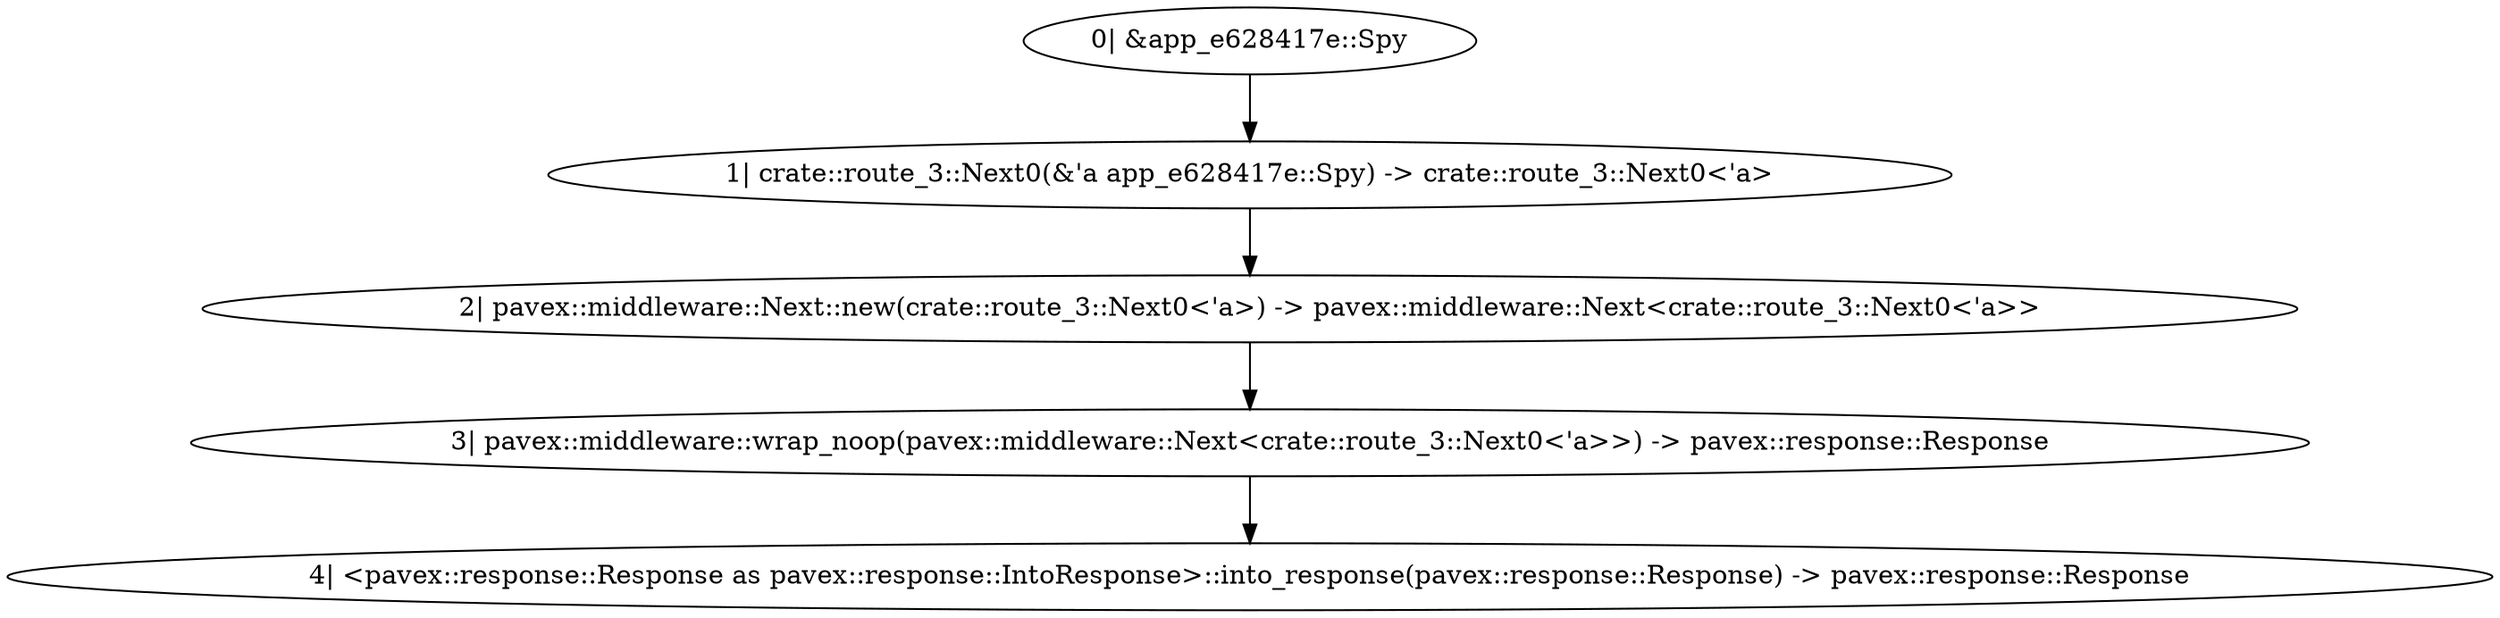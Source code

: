 digraph "GET /after_handler - 0" {
    0 [ label = "3| pavex::middleware::wrap_noop(pavex::middleware::Next<crate::route_3::Next0<'a>>) -> pavex::response::Response"]
    1 [ label = "2| pavex::middleware::Next::new(crate::route_3::Next0<'a>) -> pavex::middleware::Next<crate::route_3::Next0<'a>>"]
    2 [ label = "1| crate::route_3::Next0(&'a app_e628417e::Spy) -> crate::route_3::Next0<'a>"]
    4 [ label = "4| <pavex::response::Response as pavex::response::IntoResponse>::into_response(pavex::response::Response) -> pavex::response::Response"]
    5 [ label = "0| &app_e628417e::Spy"]
    1 -> 0 [ ]
    2 -> 1 [ ]
    0 -> 4 [ ]
    5 -> 2 [ ]
}

digraph "GET /after_handler - 1" {
    0 [ label = "3| app_e628417e::first(&app_e628417e::Spy, pavex::middleware::Next<crate::route_3::Next1<'a>>) -> pavex::response::Response"]
    2 [ label = "2| pavex::middleware::Next::new(crate::route_3::Next1<'a>) -> pavex::middleware::Next<crate::route_3::Next1<'a>>"]
    3 [ label = "1| crate::route_3::Next1(&'a app_e628417e::Spy) -> crate::route_3::Next1<'a>"]
    4 [ label = "4| <pavex::response::Response as pavex::response::IntoResponse>::into_response(pavex::response::Response) -> pavex::response::Response"]
    5 [ label = "0| &app_e628417e::Spy"]
    2 -> 0 [ ]
    3 -> 2 [ ]
    0 -> 4 [ ]
    5 -> 0 [ ]
    5 -> 3 [ ]
}

digraph "GET /after_handler - 2" {
    0 [ label = "1| app_e628417e::first_pre(&app_e628417e::Spy) -> pavex::middleware::Processing<pavex::response::Response>"]
    2 [ label = "0| &app_e628417e::Spy"]
    2 -> 0 [ ]
}

digraph "GET /after_handler - 3" {
    0 [ label = "1| app_e628417e::handler(&app_e628417e::Spy) -> pavex::response::Response"]
    2 [ label = "2| <pavex::response::Response as pavex::response::IntoResponse>::into_response(pavex::response::Response) -> pavex::response::Response"]
    3 [ label = "0| &app_e628417e::Spy"]
    0 -> 2 [ ]
    3 -> 0 [ ]
}

digraph "GET /after_handler - 4" {
    0 [ label = "2| app_e628417e::first_post(&app_e628417e::Spy, pavex::response::Response) -> pavex::response::Response"]
    2 [ label = "0| pavex::response::Response"]
    3 [ label = "3| <pavex::response::Response as pavex::response::IntoResponse>::into_response(pavex::response::Response) -> pavex::response::Response"]
    4 [ label = "1| &app_e628417e::Spy"]
    2 -> 0 [ ]
    0 -> 3 [ ]
    4 -> 0 [ ]
}

digraph "* /after_handler - 0" {
    0 [ label = "3| pavex::middleware::wrap_noop(pavex::middleware::Next<crate::route_0::Next0<'a>>) -> pavex::response::Response"]
    1 [ label = "2| pavex::middleware::Next::new(crate::route_0::Next0<'a>) -> pavex::middleware::Next<crate::route_0::Next0<'a>>"]
    2 [ label = "1| crate::route_0::Next0(&'a pavex::router::AllowedMethods) -> crate::route_0::Next0<'a>"]
    4 [ label = "4| <pavex::response::Response as pavex::response::IntoResponse>::into_response(pavex::response::Response) -> pavex::response::Response"]
    5 [ label = "0| &pavex::router::AllowedMethods"]
    1 -> 0 [ ]
    2 -> 1 [ ]
    0 -> 4 [ ]
    5 -> 2 [ ]
}

digraph "* /after_handler - 1" {
    0 [ label = "1| pavex::router::default_fallback(&pavex::router::AllowedMethods) -> pavex::response::Response"]
    2 [ label = "2| <pavex::response::Response as pavex::response::IntoResponse>::into_response(pavex::response::Response) -> pavex::response::Response"]
    3 [ label = "0| &pavex::router::AllowedMethods"]
    0 -> 2 [ ]
    3 -> 0 [ ]
}

digraph "GET /early_return - 0" {
    0 [ label = "3| pavex::middleware::wrap_noop(pavex::middleware::Next<crate::route_2::Next0<'a>>) -> pavex::response::Response"]
    1 [ label = "2| pavex::middleware::Next::new(crate::route_2::Next0<'a>) -> pavex::middleware::Next<crate::route_2::Next0<'a>>"]
    2 [ label = "1| crate::route_2::Next0(&'a app_e628417e::Spy) -> crate::route_2::Next0<'a>"]
    4 [ label = "4| <pavex::response::Response as pavex::response::IntoResponse>::into_response(pavex::response::Response) -> pavex::response::Response"]
    5 [ label = "0| &app_e628417e::Spy"]
    1 -> 0 [ ]
    2 -> 1 [ ]
    0 -> 4 [ ]
    5 -> 2 [ ]
}

digraph "GET /early_return - 1" {
    0 [ label = "3| app_e628417e::first(&app_e628417e::Spy, pavex::middleware::Next<crate::route_2::Next1<'a>>) -> pavex::response::Response"]
    2 [ label = "2| pavex::middleware::Next::new(crate::route_2::Next1<'a>) -> pavex::middleware::Next<crate::route_2::Next1<'a>>"]
    3 [ label = "1| crate::route_2::Next1(&'a app_e628417e::Spy) -> crate::route_2::Next1<'a>"]
    4 [ label = "4| <pavex::response::Response as pavex::response::IntoResponse>::into_response(pavex::response::Response) -> pavex::response::Response"]
    5 [ label = "0| &app_e628417e::Spy"]
    2 -> 0 [ ]
    3 -> 2 [ ]
    0 -> 4 [ ]
    5 -> 0 [ ]
    5 -> 3 [ ]
}

digraph "GET /early_return - 2" {
    0 [ label = "1| app_e628417e::early_return_pre(&app_e628417e::Spy) -> pavex::middleware::Processing<pavex::response::Response>"]
    2 [ label = "0| &app_e628417e::Spy"]
    2 -> 0 [ ]
}

digraph "GET /early_return - 3" {
    0 [ label = "3| app_e628417e::second(&app_e628417e::Spy, pavex::middleware::Next<crate::route_2::Next2<'a>>) -> pavex::response::Response"]
    2 [ label = "2| pavex::middleware::Next::new(crate::route_2::Next2<'a>) -> pavex::middleware::Next<crate::route_2::Next2<'a>>"]
    3 [ label = "1| crate::route_2::Next2(&'a app_e628417e::Spy) -> crate::route_2::Next2<'a>"]
    4 [ label = "4| <pavex::response::Response as pavex::response::IntoResponse>::into_response(pavex::response::Response) -> pavex::response::Response"]
    5 [ label = "0| &app_e628417e::Spy"]
    2 -> 0 [ ]
    3 -> 2 [ ]
    0 -> 4 [ ]
    5 -> 0 [ ]
    5 -> 3 [ ]
}

digraph "GET /early_return - 4" {
    0 [ label = "1| app_e628417e::second_pre(&app_e628417e::Spy) -> pavex::middleware::Processing<pavex::response::Response>"]
    2 [ label = "0| &app_e628417e::Spy"]
    2 -> 0 [ ]
}

digraph "GET /early_return - 5" {
    0 [ label = "1| app_e628417e::handler(&app_e628417e::Spy) -> pavex::response::Response"]
    2 [ label = "2| <pavex::response::Response as pavex::response::IntoResponse>::into_response(pavex::response::Response) -> pavex::response::Response"]
    3 [ label = "0| &app_e628417e::Spy"]
    0 -> 2 [ ]
    3 -> 0 [ ]
}

digraph "GET /early_return - 6" {
    0 [ label = "2| app_e628417e::second_post(&app_e628417e::Spy, pavex::response::Response) -> pavex::response::Response"]
    2 [ label = "0| pavex::response::Response"]
    3 [ label = "3| <pavex::response::Response as pavex::response::IntoResponse>::into_response(pavex::response::Response) -> pavex::response::Response"]
    4 [ label = "1| &app_e628417e::Spy"]
    2 -> 0 [ ]
    0 -> 3 [ ]
    4 -> 0 [ ]
}

digraph "GET /early_return - 7" {
    0 [ label = "2| app_e628417e::first_post(&app_e628417e::Spy, pavex::response::Response) -> pavex::response::Response"]
    2 [ label = "0| pavex::response::Response"]
    3 [ label = "3| <pavex::response::Response as pavex::response::IntoResponse>::into_response(pavex::response::Response) -> pavex::response::Response"]
    4 [ label = "1| &app_e628417e::Spy"]
    2 -> 0 [ ]
    0 -> 3 [ ]
    4 -> 0 [ ]
}

digraph "* /early_return - 0" {
    0 [ label = "3| pavex::middleware::wrap_noop(pavex::middleware::Next<crate::route_0::Next0<'a>>) -> pavex::response::Response"]
    1 [ label = "2| pavex::middleware::Next::new(crate::route_0::Next0<'a>) -> pavex::middleware::Next<crate::route_0::Next0<'a>>"]
    2 [ label = "1| crate::route_0::Next0(&'a pavex::router::AllowedMethods) -> crate::route_0::Next0<'a>"]
    4 [ label = "4| <pavex::response::Response as pavex::response::IntoResponse>::into_response(pavex::response::Response) -> pavex::response::Response"]
    5 [ label = "0| &pavex::router::AllowedMethods"]
    1 -> 0 [ ]
    2 -> 1 [ ]
    0 -> 4 [ ]
    5 -> 2 [ ]
}

digraph "* /early_return - 1" {
    0 [ label = "1| pavex::router::default_fallback(&pavex::router::AllowedMethods) -> pavex::response::Response"]
    2 [ label = "2| <pavex::response::Response as pavex::response::IntoResponse>::into_response(pavex::response::Response) -> pavex::response::Response"]
    3 [ label = "0| &pavex::router::AllowedMethods"]
    0 -> 2 [ ]
    3 -> 0 [ ]
}

digraph "GET /nested - 0" {
    0 [ label = "3| pavex::middleware::wrap_noop(pavex::middleware::Next<crate::route_1::Next0<'a>>) -> pavex::response::Response"]
    1 [ label = "2| pavex::middleware::Next::new(crate::route_1::Next0<'a>) -> pavex::middleware::Next<crate::route_1::Next0<'a>>"]
    2 [ label = "1| crate::route_1::Next0(&'a app_e628417e::Spy) -> crate::route_1::Next0<'a>"]
    4 [ label = "4| <pavex::response::Response as pavex::response::IntoResponse>::into_response(pavex::response::Response) -> pavex::response::Response"]
    5 [ label = "0| &app_e628417e::Spy"]
    1 -> 0 [ ]
    2 -> 1 [ ]
    0 -> 4 [ ]
    5 -> 2 [ ]
}

digraph "GET /nested - 1" {
    0 [ label = "3| app_e628417e::first(&app_e628417e::Spy, pavex::middleware::Next<crate::route_1::Next1<'a>>) -> pavex::response::Response"]
    2 [ label = "2| pavex::middleware::Next::new(crate::route_1::Next1<'a>) -> pavex::middleware::Next<crate::route_1::Next1<'a>>"]
    3 [ label = "1| crate::route_1::Next1(&'a app_e628417e::Spy) -> crate::route_1::Next1<'a>"]
    4 [ label = "4| <pavex::response::Response as pavex::response::IntoResponse>::into_response(pavex::response::Response) -> pavex::response::Response"]
    5 [ label = "0| &app_e628417e::Spy"]
    2 -> 0 [ ]
    3 -> 2 [ ]
    0 -> 4 [ ]
    5 -> 0 [ ]
    5 -> 3 [ ]
}

digraph "GET /nested - 2" {
    0 [ label = "1| app_e628417e::first_pre(&app_e628417e::Spy) -> pavex::middleware::Processing<pavex::response::Response>"]
    2 [ label = "0| &app_e628417e::Spy"]
    2 -> 0 [ ]
}

digraph "GET /nested - 3" {
    0 [ label = "3| app_e628417e::second(&app_e628417e::Spy, pavex::middleware::Next<crate::route_1::Next2<'a>>) -> pavex::response::Response"]
    2 [ label = "2| pavex::middleware::Next::new(crate::route_1::Next2<'a>) -> pavex::middleware::Next<crate::route_1::Next2<'a>>"]
    3 [ label = "1| crate::route_1::Next2(&'a app_e628417e::Spy) -> crate::route_1::Next2<'a>"]
    4 [ label = "4| <pavex::response::Response as pavex::response::IntoResponse>::into_response(pavex::response::Response) -> pavex::response::Response"]
    5 [ label = "0| &app_e628417e::Spy"]
    2 -> 0 [ ]
    3 -> 2 [ ]
    0 -> 4 [ ]
    5 -> 0 [ ]
    5 -> 3 [ ]
}

digraph "GET /nested - 4" {
    0 [ label = "1| app_e628417e::second_pre(&app_e628417e::Spy) -> pavex::middleware::Processing<pavex::response::Response>"]
    2 [ label = "0| &app_e628417e::Spy"]
    2 -> 0 [ ]
}

digraph "GET /nested - 5" {
    0 [ label = "1| app_e628417e::handler(&app_e628417e::Spy) -> pavex::response::Response"]
    2 [ label = "2| <pavex::response::Response as pavex::response::IntoResponse>::into_response(pavex::response::Response) -> pavex::response::Response"]
    3 [ label = "0| &app_e628417e::Spy"]
    0 -> 2 [ ]
    3 -> 0 [ ]
}

digraph "GET /nested - 6" {
    0 [ label = "2| app_e628417e::second_post(&app_e628417e::Spy, pavex::response::Response) -> pavex::response::Response"]
    2 [ label = "0| pavex::response::Response"]
    3 [ label = "3| <pavex::response::Response as pavex::response::IntoResponse>::into_response(pavex::response::Response) -> pavex::response::Response"]
    4 [ label = "1| &app_e628417e::Spy"]
    2 -> 0 [ ]
    0 -> 3 [ ]
    4 -> 0 [ ]
}

digraph "GET /nested - 7" {
    0 [ label = "2| app_e628417e::first_post(&app_e628417e::Spy, pavex::response::Response) -> pavex::response::Response"]
    2 [ label = "0| pavex::response::Response"]
    3 [ label = "3| <pavex::response::Response as pavex::response::IntoResponse>::into_response(pavex::response::Response) -> pavex::response::Response"]
    4 [ label = "1| &app_e628417e::Spy"]
    2 -> 0 [ ]
    0 -> 3 [ ]
    4 -> 0 [ ]
}

digraph "* /nested - 0" {
    0 [ label = "3| pavex::middleware::wrap_noop(pavex::middleware::Next<crate::route_0::Next0<'a>>) -> pavex::response::Response"]
    1 [ label = "2| pavex::middleware::Next::new(crate::route_0::Next0<'a>) -> pavex::middleware::Next<crate::route_0::Next0<'a>>"]
    2 [ label = "1| crate::route_0::Next0(&'a pavex::router::AllowedMethods) -> crate::route_0::Next0<'a>"]
    4 [ label = "4| <pavex::response::Response as pavex::response::IntoResponse>::into_response(pavex::response::Response) -> pavex::response::Response"]
    5 [ label = "0| &pavex::router::AllowedMethods"]
    1 -> 0 [ ]
    2 -> 1 [ ]
    0 -> 4 [ ]
    5 -> 2 [ ]
}

digraph "* /nested - 1" {
    0 [ label = "1| pavex::router::default_fallback(&pavex::router::AllowedMethods) -> pavex::response::Response"]
    2 [ label = "2| <pavex::response::Response as pavex::response::IntoResponse>::into_response(pavex::response::Response) -> pavex::response::Response"]
    3 [ label = "0| &pavex::router::AllowedMethods"]
    0 -> 2 [ ]
    3 -> 0 [ ]
}

digraph "GET /top_level - 0" {
    0 [ label = "3| pavex::middleware::wrap_noop(pavex::middleware::Next<crate::route_4::Next0<'a>>) -> pavex::response::Response"]
    1 [ label = "2| pavex::middleware::Next::new(crate::route_4::Next0<'a>) -> pavex::middleware::Next<crate::route_4::Next0<'a>>"]
    2 [ label = "1| crate::route_4::Next0(&'a app_e628417e::Spy) -> crate::route_4::Next0<'a>"]
    4 [ label = "4| <pavex::response::Response as pavex::response::IntoResponse>::into_response(pavex::response::Response) -> pavex::response::Response"]
    5 [ label = "0| &app_e628417e::Spy"]
    1 -> 0 [ ]
    2 -> 1 [ ]
    0 -> 4 [ ]
    5 -> 2 [ ]
}

digraph "GET /top_level - 1" {
    0 [ label = "3| app_e628417e::first(&app_e628417e::Spy, pavex::middleware::Next<crate::route_4::Next1<'a>>) -> pavex::response::Response"]
    2 [ label = "2| pavex::middleware::Next::new(crate::route_4::Next1<'a>) -> pavex::middleware::Next<crate::route_4::Next1<'a>>"]
    3 [ label = "1| crate::route_4::Next1(&'a app_e628417e::Spy) -> crate::route_4::Next1<'a>"]
    4 [ label = "4| <pavex::response::Response as pavex::response::IntoResponse>::into_response(pavex::response::Response) -> pavex::response::Response"]
    5 [ label = "0| &app_e628417e::Spy"]
    2 -> 0 [ ]
    3 -> 2 [ ]
    0 -> 4 [ ]
    5 -> 0 [ ]
    5 -> 3 [ ]
}

digraph "GET /top_level - 2" {
    0 [ label = "3| app_e628417e::second(&app_e628417e::Spy, pavex::middleware::Next<crate::route_4::Next2<'a>>) -> pavex::response::Response"]
    2 [ label = "2| pavex::middleware::Next::new(crate::route_4::Next2<'a>) -> pavex::middleware::Next<crate::route_4::Next2<'a>>"]
    3 [ label = "1| crate::route_4::Next2(&'a app_e628417e::Spy) -> crate::route_4::Next2<'a>"]
    4 [ label = "4| <pavex::response::Response as pavex::response::IntoResponse>::into_response(pavex::response::Response) -> pavex::response::Response"]
    5 [ label = "0| &app_e628417e::Spy"]
    2 -> 0 [ ]
    3 -> 2 [ ]
    0 -> 4 [ ]
    5 -> 0 [ ]
    5 -> 3 [ ]
}

digraph "GET /top_level - 3" {
    0 [ label = "1| app_e628417e::first_pre(&app_e628417e::Spy) -> pavex::middleware::Processing<pavex::response::Response>"]
    2 [ label = "0| &app_e628417e::Spy"]
    2 -> 0 [ ]
}

digraph "GET /top_level - 4" {
    0 [ label = "1| app_e628417e::second_pre(&app_e628417e::Spy) -> pavex::middleware::Processing<pavex::response::Response>"]
    2 [ label = "0| &app_e628417e::Spy"]
    2 -> 0 [ ]
}

digraph "GET /top_level - 5" {
    0 [ label = "1| app_e628417e::handler(&app_e628417e::Spy) -> pavex::response::Response"]
    2 [ label = "2| <pavex::response::Response as pavex::response::IntoResponse>::into_response(pavex::response::Response) -> pavex::response::Response"]
    3 [ label = "0| &app_e628417e::Spy"]
    0 -> 2 [ ]
    3 -> 0 [ ]
}

digraph "GET /top_level - 6" {
    0 [ label = "2| app_e628417e::first_post(&app_e628417e::Spy, pavex::response::Response) -> pavex::response::Response"]
    2 [ label = "0| pavex::response::Response"]
    3 [ label = "3| <pavex::response::Response as pavex::response::IntoResponse>::into_response(pavex::response::Response) -> pavex::response::Response"]
    4 [ label = "1| &app_e628417e::Spy"]
    2 -> 0 [ ]
    0 -> 3 [ ]
    4 -> 0 [ ]
}

digraph "GET /top_level - 7" {
    0 [ label = "2| app_e628417e::second_post(&app_e628417e::Spy, pavex::response::Response) -> pavex::response::Response"]
    2 [ label = "0| pavex::response::Response"]
    3 [ label = "3| <pavex::response::Response as pavex::response::IntoResponse>::into_response(pavex::response::Response) -> pavex::response::Response"]
    4 [ label = "1| &app_e628417e::Spy"]
    2 -> 0 [ ]
    0 -> 3 [ ]
    4 -> 0 [ ]
}

digraph "* /top_level - 0" {
    0 [ label = "3| pavex::middleware::wrap_noop(pavex::middleware::Next<crate::route_0::Next0<'a>>) -> pavex::response::Response"]
    1 [ label = "2| pavex::middleware::Next::new(crate::route_0::Next0<'a>) -> pavex::middleware::Next<crate::route_0::Next0<'a>>"]
    2 [ label = "1| crate::route_0::Next0(&'a pavex::router::AllowedMethods) -> crate::route_0::Next0<'a>"]
    4 [ label = "4| <pavex::response::Response as pavex::response::IntoResponse>::into_response(pavex::response::Response) -> pavex::response::Response"]
    5 [ label = "0| &pavex::router::AllowedMethods"]
    1 -> 0 [ ]
    2 -> 1 [ ]
    0 -> 4 [ ]
    5 -> 2 [ ]
}

digraph "* /top_level - 1" {
    0 [ label = "1| pavex::router::default_fallback(&pavex::router::AllowedMethods) -> pavex::response::Response"]
    2 [ label = "2| <pavex::response::Response as pavex::response::IntoResponse>::into_response(pavex::response::Response) -> pavex::response::Response"]
    3 [ label = "0| &pavex::router::AllowedMethods"]
    0 -> 2 [ ]
    3 -> 0 [ ]
}

digraph app_state {
    0 [ label = "1| crate::ApplicationState(app_e628417e::Spy) -> crate::ApplicationState"]
    1 [ label = "0| app_e628417e::Spy"]
    1 -> 0 [ ]
}
